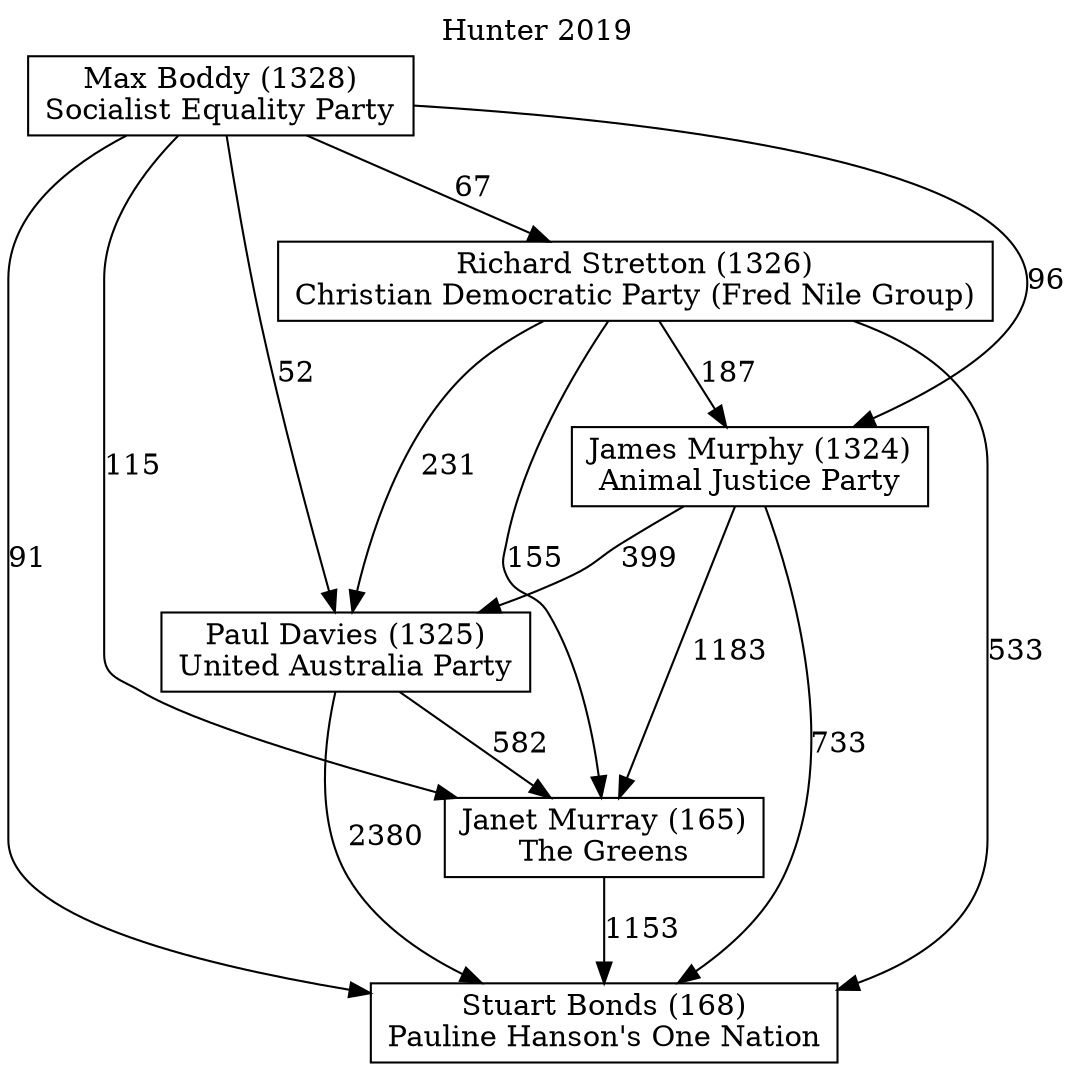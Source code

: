 // House preference flow
digraph "Stuart Bonds (168)_Hunter_2019" {
	graph [label="Hunter 2019" labelloc=t mclimit=2]
	node [shape=box]
	"Stuart Bonds (168)" [label="Stuart Bonds (168)
Pauline Hanson's One Nation"]
	"Janet Murray (165)" [label="Janet Murray (165)
The Greens"]
	"Paul Davies (1325)" [label="Paul Davies (1325)
United Australia Party"]
	"James Murphy (1324)" [label="James Murphy (1324)
Animal Justice Party"]
	"Richard Stretton (1326)" [label="Richard Stretton (1326)
Christian Democratic Party (Fred Nile Group)"]
	"Max Boddy (1328)" [label="Max Boddy (1328)
Socialist Equality Party"]
	"Janet Murray (165)" -> "Stuart Bonds (168)" [label=1153]
	"Paul Davies (1325)" -> "Janet Murray (165)" [label=582]
	"James Murphy (1324)" -> "Paul Davies (1325)" [label=399]
	"Richard Stretton (1326)" -> "James Murphy (1324)" [label=187]
	"Max Boddy (1328)" -> "Richard Stretton (1326)" [label=67]
	"Paul Davies (1325)" -> "Stuart Bonds (168)" [label=2380]
	"James Murphy (1324)" -> "Stuart Bonds (168)" [label=733]
	"Richard Stretton (1326)" -> "Stuart Bonds (168)" [label=533]
	"Max Boddy (1328)" -> "Stuart Bonds (168)" [label=91]
	"Max Boddy (1328)" -> "James Murphy (1324)" [label=96]
	"Richard Stretton (1326)" -> "Paul Davies (1325)" [label=231]
	"Max Boddy (1328)" -> "Paul Davies (1325)" [label=52]
	"James Murphy (1324)" -> "Janet Murray (165)" [label=1183]
	"Richard Stretton (1326)" -> "Janet Murray (165)" [label=155]
	"Max Boddy (1328)" -> "Janet Murray (165)" [label=115]
}
